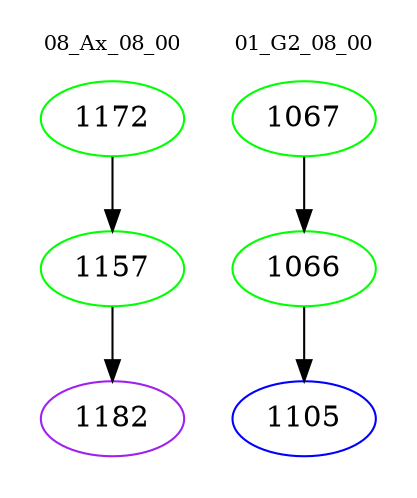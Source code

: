 digraph{
subgraph cluster_0 {
color = white
label = "08_Ax_08_00";
fontsize=10;
T0_1172 [label="1172", color="green"]
T0_1172 -> T0_1157 [color="black"]
T0_1157 [label="1157", color="green"]
T0_1157 -> T0_1182 [color="black"]
T0_1182 [label="1182", color="purple"]
}
subgraph cluster_1 {
color = white
label = "01_G2_08_00";
fontsize=10;
T1_1067 [label="1067", color="green"]
T1_1067 -> T1_1066 [color="black"]
T1_1066 [label="1066", color="green"]
T1_1066 -> T1_1105 [color="black"]
T1_1105 [label="1105", color="blue"]
}
}
